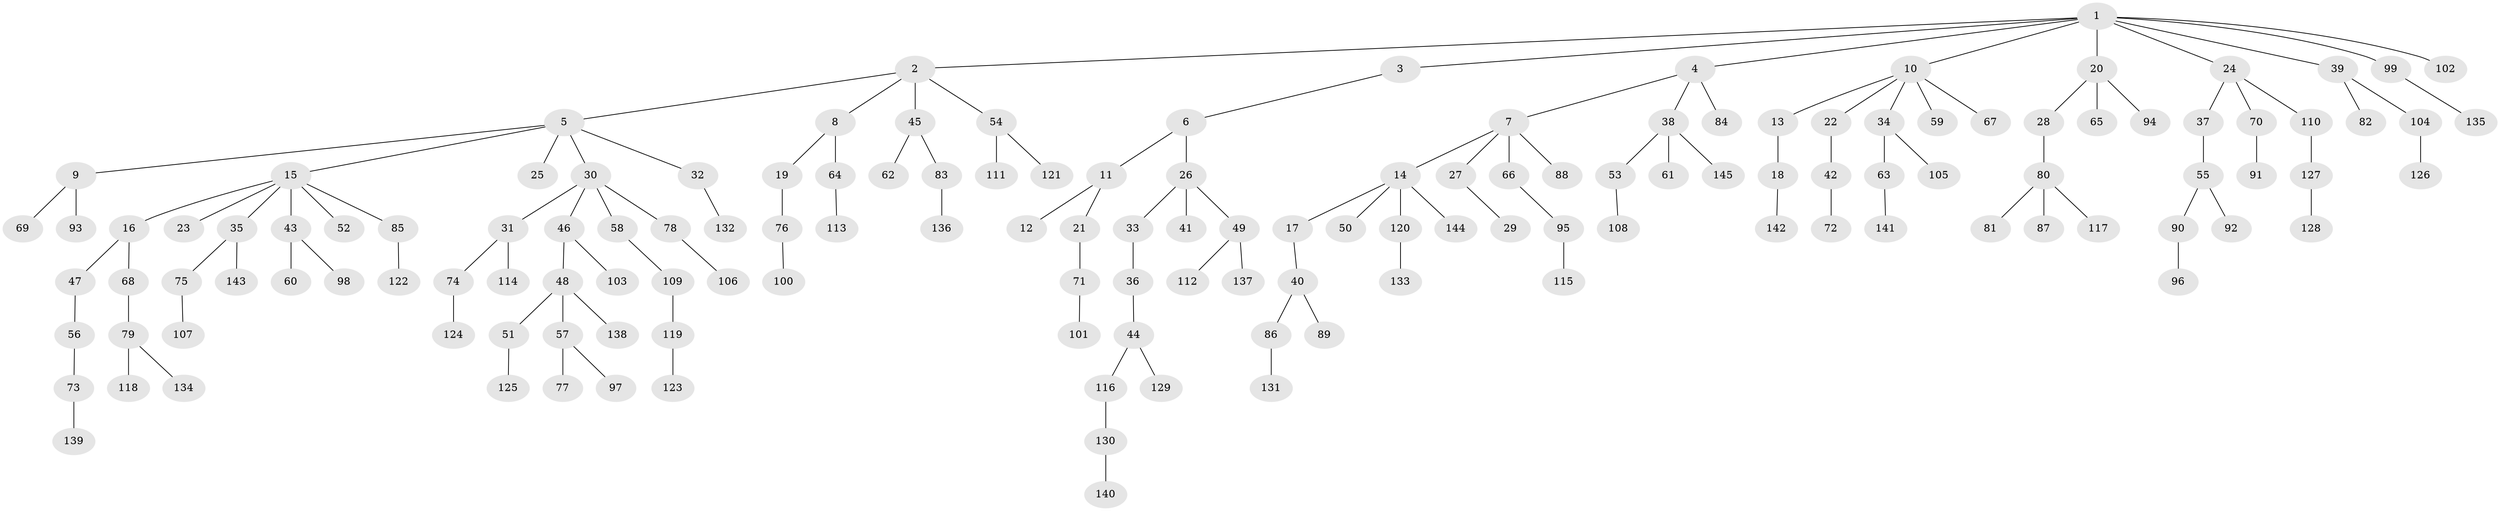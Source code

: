 // Generated by graph-tools (version 1.1) at 2025/11/02/27/25 16:11:27]
// undirected, 145 vertices, 144 edges
graph export_dot {
graph [start="1"]
  node [color=gray90,style=filled];
  1;
  2;
  3;
  4;
  5;
  6;
  7;
  8;
  9;
  10;
  11;
  12;
  13;
  14;
  15;
  16;
  17;
  18;
  19;
  20;
  21;
  22;
  23;
  24;
  25;
  26;
  27;
  28;
  29;
  30;
  31;
  32;
  33;
  34;
  35;
  36;
  37;
  38;
  39;
  40;
  41;
  42;
  43;
  44;
  45;
  46;
  47;
  48;
  49;
  50;
  51;
  52;
  53;
  54;
  55;
  56;
  57;
  58;
  59;
  60;
  61;
  62;
  63;
  64;
  65;
  66;
  67;
  68;
  69;
  70;
  71;
  72;
  73;
  74;
  75;
  76;
  77;
  78;
  79;
  80;
  81;
  82;
  83;
  84;
  85;
  86;
  87;
  88;
  89;
  90;
  91;
  92;
  93;
  94;
  95;
  96;
  97;
  98;
  99;
  100;
  101;
  102;
  103;
  104;
  105;
  106;
  107;
  108;
  109;
  110;
  111;
  112;
  113;
  114;
  115;
  116;
  117;
  118;
  119;
  120;
  121;
  122;
  123;
  124;
  125;
  126;
  127;
  128;
  129;
  130;
  131;
  132;
  133;
  134;
  135;
  136;
  137;
  138;
  139;
  140;
  141;
  142;
  143;
  144;
  145;
  1 -- 2;
  1 -- 3;
  1 -- 4;
  1 -- 10;
  1 -- 20;
  1 -- 24;
  1 -- 39;
  1 -- 99;
  1 -- 102;
  2 -- 5;
  2 -- 8;
  2 -- 45;
  2 -- 54;
  3 -- 6;
  4 -- 7;
  4 -- 38;
  4 -- 84;
  5 -- 9;
  5 -- 15;
  5 -- 25;
  5 -- 30;
  5 -- 32;
  6 -- 11;
  6 -- 26;
  7 -- 14;
  7 -- 27;
  7 -- 66;
  7 -- 88;
  8 -- 19;
  8 -- 64;
  9 -- 69;
  9 -- 93;
  10 -- 13;
  10 -- 22;
  10 -- 34;
  10 -- 59;
  10 -- 67;
  11 -- 12;
  11 -- 21;
  13 -- 18;
  14 -- 17;
  14 -- 50;
  14 -- 120;
  14 -- 144;
  15 -- 16;
  15 -- 23;
  15 -- 35;
  15 -- 43;
  15 -- 52;
  15 -- 85;
  16 -- 47;
  16 -- 68;
  17 -- 40;
  18 -- 142;
  19 -- 76;
  20 -- 28;
  20 -- 65;
  20 -- 94;
  21 -- 71;
  22 -- 42;
  24 -- 37;
  24 -- 70;
  24 -- 110;
  26 -- 33;
  26 -- 41;
  26 -- 49;
  27 -- 29;
  28 -- 80;
  30 -- 31;
  30 -- 46;
  30 -- 58;
  30 -- 78;
  31 -- 74;
  31 -- 114;
  32 -- 132;
  33 -- 36;
  34 -- 63;
  34 -- 105;
  35 -- 75;
  35 -- 143;
  36 -- 44;
  37 -- 55;
  38 -- 53;
  38 -- 61;
  38 -- 145;
  39 -- 82;
  39 -- 104;
  40 -- 86;
  40 -- 89;
  42 -- 72;
  43 -- 60;
  43 -- 98;
  44 -- 116;
  44 -- 129;
  45 -- 62;
  45 -- 83;
  46 -- 48;
  46 -- 103;
  47 -- 56;
  48 -- 51;
  48 -- 57;
  48 -- 138;
  49 -- 112;
  49 -- 137;
  51 -- 125;
  53 -- 108;
  54 -- 111;
  54 -- 121;
  55 -- 90;
  55 -- 92;
  56 -- 73;
  57 -- 77;
  57 -- 97;
  58 -- 109;
  63 -- 141;
  64 -- 113;
  66 -- 95;
  68 -- 79;
  70 -- 91;
  71 -- 101;
  73 -- 139;
  74 -- 124;
  75 -- 107;
  76 -- 100;
  78 -- 106;
  79 -- 118;
  79 -- 134;
  80 -- 81;
  80 -- 87;
  80 -- 117;
  83 -- 136;
  85 -- 122;
  86 -- 131;
  90 -- 96;
  95 -- 115;
  99 -- 135;
  104 -- 126;
  109 -- 119;
  110 -- 127;
  116 -- 130;
  119 -- 123;
  120 -- 133;
  127 -- 128;
  130 -- 140;
}
